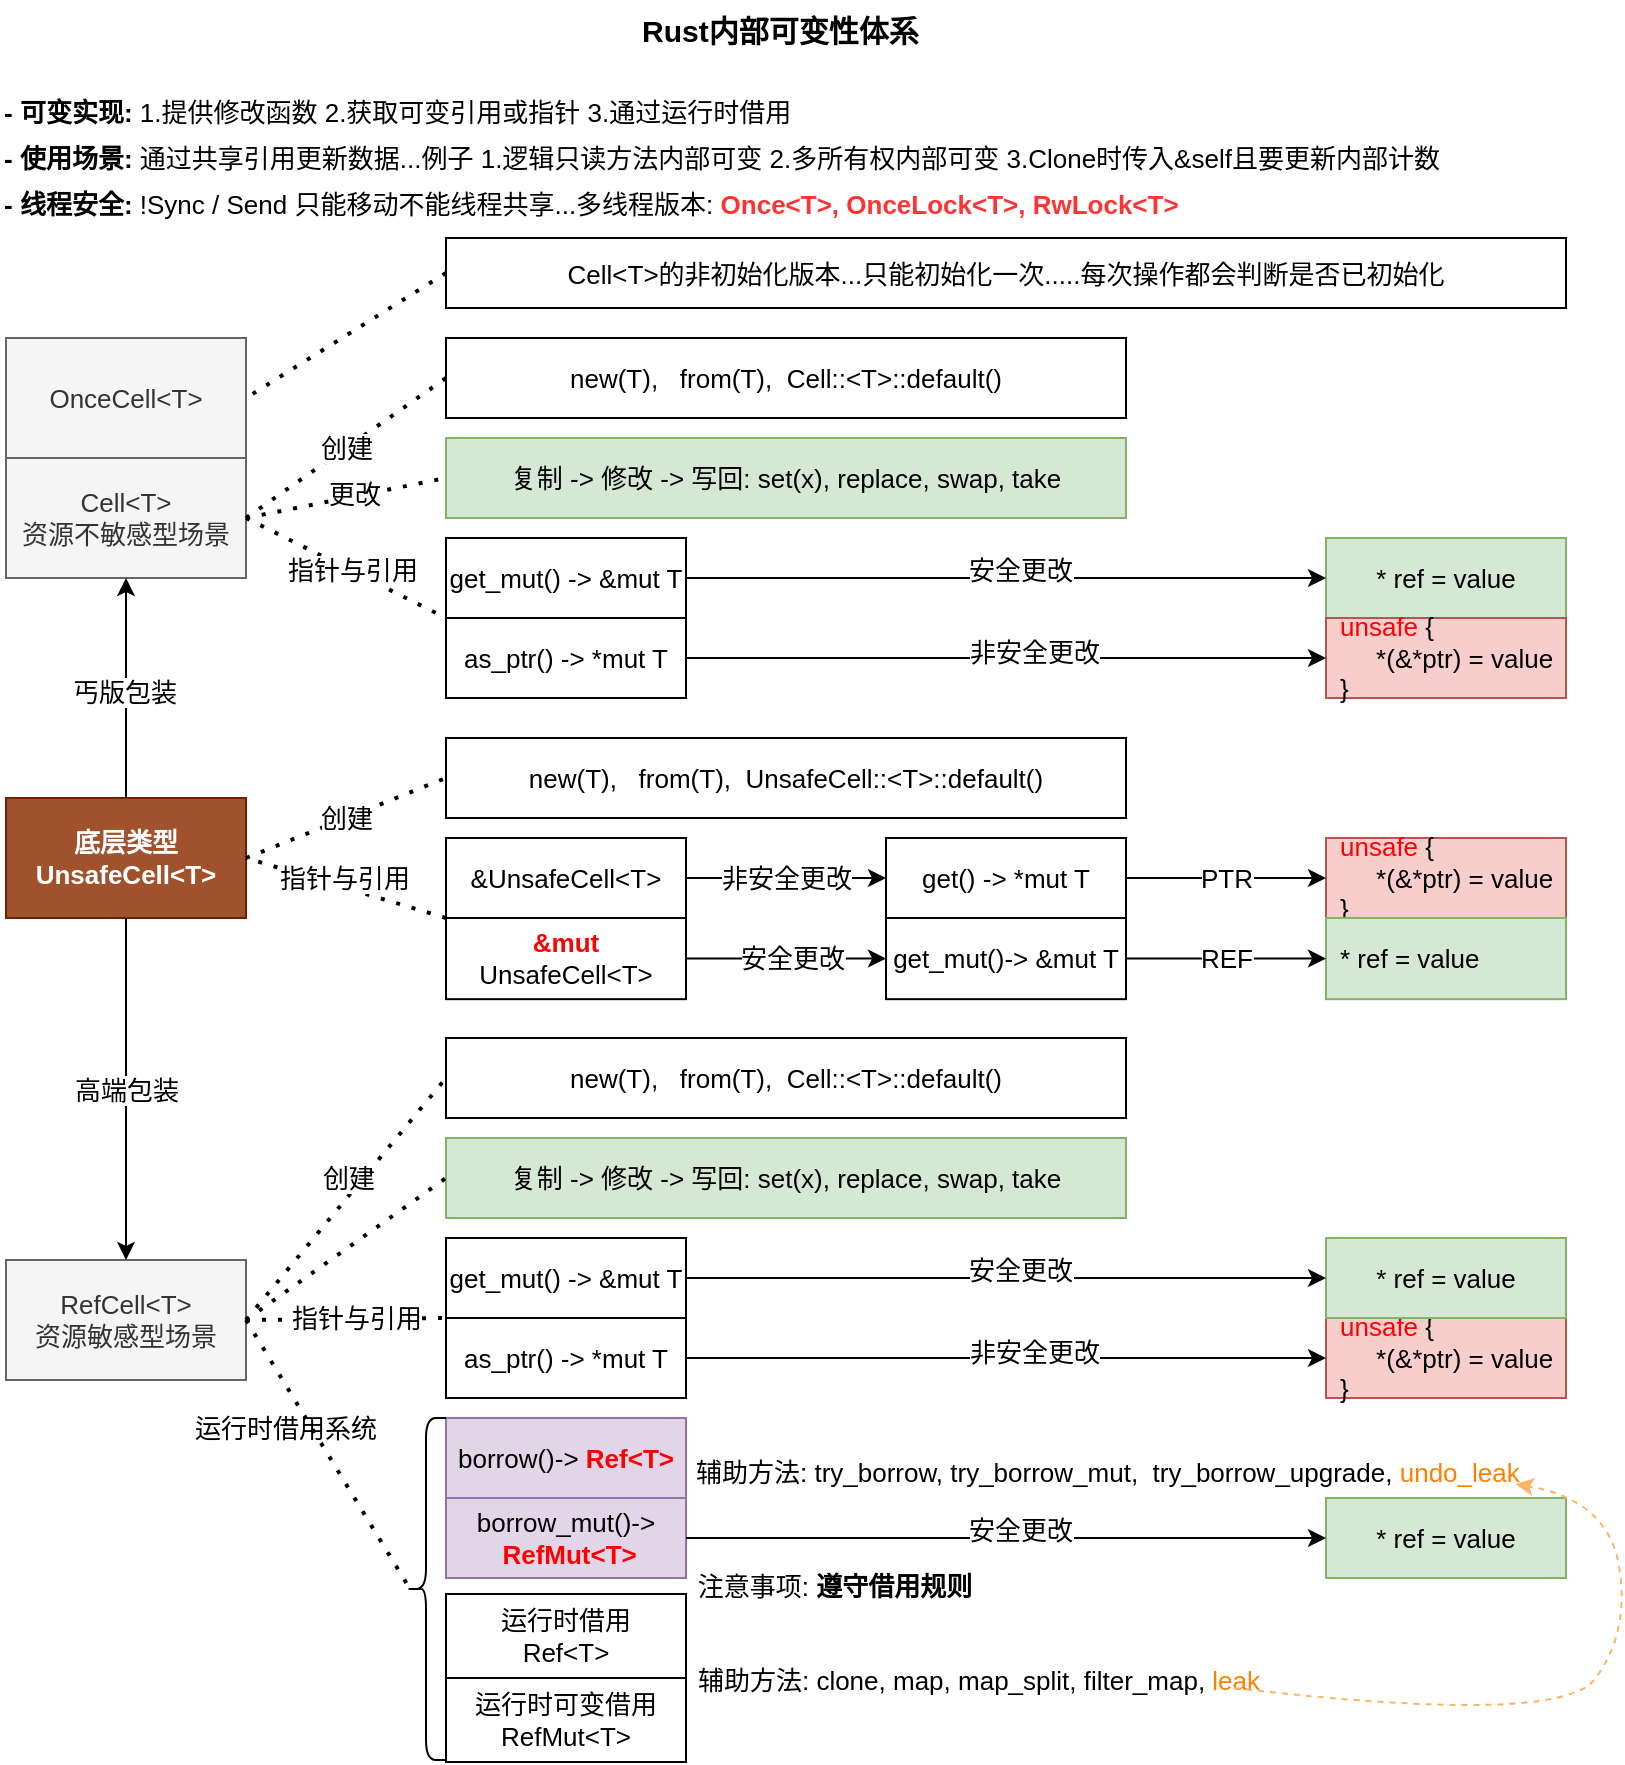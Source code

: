 <mxfile version="21.5.2" type="device">
  <diagram name="第 1 页" id="Wgv6sDrsY91i0UOK3lBt">
    <mxGraphModel dx="2474" dy="1137" grid="0" gridSize="10" guides="1" tooltips="1" connect="1" arrows="1" fold="1" page="0" pageScale="1" pageWidth="827" pageHeight="1169" math="0" shadow="0">
      <root>
        <mxCell id="0" />
        <mxCell id="1" parent="0" />
        <mxCell id="UWleOFiBuXG3q4wPXzOo-1" value="底层类型&lt;br style=&quot;font-size: 13px;&quot;&gt;UnsafeCell&amp;lt;T&amp;gt;" style="rounded=0;whiteSpace=wrap;html=1;fillColor=#a0522d;fontColor=#ffffff;strokeColor=#6D1F00;fontSize=13;fontStyle=1" parent="1" vertex="1">
          <mxGeometry x="-20" y="430" width="120" height="60" as="geometry" />
        </mxCell>
        <mxCell id="UWleOFiBuXG3q4wPXzOo-2" value="new(T),&amp;nbsp; &amp;nbsp;from(T),&amp;nbsp; UnsafeCell::&amp;lt;T&amp;gt;::default()" style="rounded=0;whiteSpace=wrap;html=1;fontSize=13;" parent="1" vertex="1">
          <mxGeometry x="200" y="400" width="340" height="40" as="geometry" />
        </mxCell>
        <mxCell id="UWleOFiBuXG3q4wPXzOo-4" value="get() -&amp;gt; *mut T" style="rounded=0;whiteSpace=wrap;html=1;fontSize=13;" parent="1" vertex="1">
          <mxGeometry x="420" y="450" width="120" height="40" as="geometry" />
        </mxCell>
        <mxCell id="UWleOFiBuXG3q4wPXzOo-5" value="get_mut()-&amp;gt; &amp;amp;mut T" style="rounded=0;whiteSpace=wrap;html=1;fontSize=13;" parent="1" vertex="1">
          <mxGeometry x="420" y="490.0" width="120" height="40.58" as="geometry" />
        </mxCell>
        <mxCell id="UWleOFiBuXG3q4wPXzOo-6" value="&lt;font color=&quot;#ff0000&quot; style=&quot;font-size: 13px;&quot;&gt;unsafe &lt;/font&gt;{&lt;br style=&quot;font-size: 13px;&quot;&gt;&amp;nbsp; &amp;nbsp; &amp;nbsp;*(&amp;amp;*ptr) = value&lt;br style=&quot;font-size: 13px;&quot;&gt;}" style="rounded=0;whiteSpace=wrap;html=1;align=left;spacingLeft=5;fillColor=#f8cecc;strokeColor=#b85450;fontSize=13;" parent="1" vertex="1">
          <mxGeometry x="640" y="450" width="120" height="40" as="geometry" />
        </mxCell>
        <mxCell id="UWleOFiBuXG3q4wPXzOo-7" value="*&amp;nbsp;ref = value" style="rounded=0;whiteSpace=wrap;html=1;align=left;spacingLeft=5;fillColor=#d5e8d4;strokeColor=#82b366;fontSize=13;" parent="1" vertex="1">
          <mxGeometry x="640" y="490.0" width="120" height="40.58" as="geometry" />
        </mxCell>
        <mxCell id="UWleOFiBuXG3q4wPXzOo-8" value="REF" style="endArrow=classic;html=1;rounded=0;entryX=0;entryY=0.5;entryDx=0;entryDy=0;exitX=1;exitY=0.5;exitDx=0;exitDy=0;fontSize=13;" parent="1" source="UWleOFiBuXG3q4wPXzOo-5" target="UWleOFiBuXG3q4wPXzOo-7" edge="1">
          <mxGeometry width="50" height="50" relative="1" as="geometry">
            <mxPoint x="480" y="390" as="sourcePoint" />
            <mxPoint x="530" y="340" as="targetPoint" />
          </mxGeometry>
        </mxCell>
        <mxCell id="UWleOFiBuXG3q4wPXzOo-9" value="PTR" style="endArrow=classic;html=1;rounded=0;entryX=0;entryY=0.5;entryDx=0;entryDy=0;fontSize=13;" parent="1" source="UWleOFiBuXG3q4wPXzOo-4" target="UWleOFiBuXG3q4wPXzOo-6" edge="1">
          <mxGeometry width="50" height="50" relative="1" as="geometry">
            <mxPoint x="550" y="575" as="sourcePoint" />
            <mxPoint x="650" y="575" as="targetPoint" />
          </mxGeometry>
        </mxCell>
        <mxCell id="UWleOFiBuXG3q4wPXzOo-10" value="&amp;amp;UnsafeCell&amp;lt;T&amp;gt;" style="rounded=0;whiteSpace=wrap;html=1;fontSize=13;" parent="1" vertex="1">
          <mxGeometry x="200" y="450" width="120" height="40" as="geometry" />
        </mxCell>
        <mxCell id="UWleOFiBuXG3q4wPXzOo-11" value="&lt;b style=&quot;font-size: 13px;&quot;&gt;&lt;font color=&quot;#ff0000&quot; style=&quot;font-size: 13px;&quot;&gt;&amp;amp;mut&lt;/font&gt;&lt;font color=&quot;#009900&quot; style=&quot;font-size: 13px;&quot;&gt; &lt;/font&gt;&lt;/b&gt;UnsafeCell&amp;lt;T&amp;gt;" style="rounded=0;whiteSpace=wrap;html=1;fontSize=13;" parent="1" vertex="1">
          <mxGeometry x="200" y="490.0" width="120" height="40.58" as="geometry" />
        </mxCell>
        <mxCell id="UWleOFiBuXG3q4wPXzOo-12" value="非安全更改" style="endArrow=classic;html=1;rounded=0;exitX=1;exitY=0.5;exitDx=0;exitDy=0;fontSize=13;" parent="1" source="UWleOFiBuXG3q4wPXzOo-10" target="UWleOFiBuXG3q4wPXzOo-4" edge="1">
          <mxGeometry width="50" height="50" relative="1" as="geometry">
            <mxPoint x="420" y="435" as="sourcePoint" />
            <mxPoint x="470" y="385" as="targetPoint" />
          </mxGeometry>
        </mxCell>
        <mxCell id="UWleOFiBuXG3q4wPXzOo-14" value="" style="endArrow=classic;html=1;rounded=0;exitX=1;exitY=0.5;exitDx=0;exitDy=0;fontSize=13;" parent="1" source="UWleOFiBuXG3q4wPXzOo-11" target="UWleOFiBuXG3q4wPXzOo-5" edge="1">
          <mxGeometry width="50" height="50" relative="1" as="geometry">
            <mxPoint x="420" y="390" as="sourcePoint" />
            <mxPoint x="470" y="340" as="targetPoint" />
          </mxGeometry>
        </mxCell>
        <mxCell id="UWleOFiBuXG3q4wPXzOo-17" value="安全更改" style="edgeLabel;html=1;align=center;verticalAlign=middle;resizable=0;points=[];fontSize=13;" parent="UWleOFiBuXG3q4wPXzOo-14" vertex="1" connectable="0">
          <mxGeometry x="0.06" y="1" relative="1" as="geometry">
            <mxPoint as="offset" />
          </mxGeometry>
        </mxCell>
        <mxCell id="UWleOFiBuXG3q4wPXzOo-15" value="" style="endArrow=none;dashed=1;html=1;dashPattern=1 3;strokeWidth=2;rounded=0;entryX=1;entryY=0.5;entryDx=0;entryDy=0;exitX=0;exitY=0;exitDx=0;exitDy=0;fontSize=13;" parent="1" source="UWleOFiBuXG3q4wPXzOo-11" target="UWleOFiBuXG3q4wPXzOo-1" edge="1">
          <mxGeometry width="50" height="50" relative="1" as="geometry">
            <mxPoint x="380" y="490" as="sourcePoint" />
            <mxPoint x="430" y="440" as="targetPoint" />
          </mxGeometry>
        </mxCell>
        <mxCell id="UWleOFiBuXG3q4wPXzOo-41" value="指针与引用" style="edgeLabel;html=1;align=center;verticalAlign=middle;resizable=0;points=[];fontSize=13;" parent="UWleOFiBuXG3q4wPXzOo-15" vertex="1" connectable="0">
          <mxGeometry x="0.046" y="-5" relative="1" as="geometry">
            <mxPoint as="offset" />
          </mxGeometry>
        </mxCell>
        <mxCell id="UWleOFiBuXG3q4wPXzOo-22" value="创建" style="endArrow=none;dashed=1;html=1;dashPattern=1 3;strokeWidth=2;rounded=0;exitX=1;exitY=0.5;exitDx=0;exitDy=0;entryX=0;entryY=0.5;entryDx=0;entryDy=0;fontSize=13;" parent="1" source="UWleOFiBuXG3q4wPXzOo-1" target="UWleOFiBuXG3q4wPXzOo-2" edge="1">
          <mxGeometry width="50" height="50" relative="1" as="geometry">
            <mxPoint x="380" y="590" as="sourcePoint" />
            <mxPoint x="430" y="540" as="targetPoint" />
          </mxGeometry>
        </mxCell>
        <mxCell id="UWleOFiBuXG3q4wPXzOo-24" value="Cell&amp;lt;T&amp;gt;&lt;br style=&quot;font-size: 13px;&quot;&gt;资源不敏感型场景" style="rounded=0;whiteSpace=wrap;html=1;fillColor=#f5f5f5;fontColor=#333333;strokeColor=#666666;fontSize=13;" parent="1" vertex="1">
          <mxGeometry x="-20" y="260" width="120" height="60" as="geometry" />
        </mxCell>
        <mxCell id="UWleOFiBuXG3q4wPXzOo-28" value="RefCell&amp;lt;T&amp;gt;&lt;br style=&quot;font-size: 13px;&quot;&gt;资源敏感型场景" style="rounded=0;whiteSpace=wrap;html=1;fillColor=#f5f5f5;fontColor=#333333;strokeColor=#666666;fontSize=13;" parent="1" vertex="1">
          <mxGeometry x="-20" y="661" width="120" height="60" as="geometry" />
        </mxCell>
        <mxCell id="UWleOFiBuXG3q4wPXzOo-31" value="new(T),&amp;nbsp; &amp;nbsp;from(T),&amp;nbsp; Cell::&amp;lt;T&amp;gt;::default()" style="rounded=0;whiteSpace=wrap;html=1;fontSize=13;" parent="1" vertex="1">
          <mxGeometry x="200" y="200" width="340" height="40" as="geometry" />
        </mxCell>
        <mxCell id="UWleOFiBuXG3q4wPXzOo-33" value="复制 -&amp;gt; 修改 -&amp;gt; 写回: set(x), replace, swap, take" style="rounded=0;whiteSpace=wrap;html=1;fillColor=#d5e8d4;strokeColor=#82b366;fontSize=13;" parent="1" vertex="1">
          <mxGeometry x="200" y="250" width="340" height="40" as="geometry" />
        </mxCell>
        <mxCell id="UWleOFiBuXG3q4wPXzOo-34" value="get_mut() -&amp;gt; &amp;amp;mut T" style="rounded=0;whiteSpace=wrap;html=1;fontSize=13;" parent="1" vertex="1">
          <mxGeometry x="200" y="300" width="120" height="40" as="geometry" />
        </mxCell>
        <mxCell id="UWleOFiBuXG3q4wPXzOo-35" value="* ref = value" style="rounded=0;whiteSpace=wrap;html=1;fillColor=#d5e8d4;strokeColor=#82b366;fontSize=13;" parent="1" vertex="1">
          <mxGeometry x="640" y="300" width="120" height="40" as="geometry" />
        </mxCell>
        <mxCell id="UWleOFiBuXG3q4wPXzOo-38" value="" style="endArrow=classic;html=1;rounded=0;exitX=1;exitY=0.5;exitDx=0;exitDy=0;entryX=0;entryY=0.5;entryDx=0;entryDy=0;fontSize=13;" parent="1" source="UWleOFiBuXG3q4wPXzOo-34" target="UWleOFiBuXG3q4wPXzOo-35" edge="1">
          <mxGeometry width="50" height="50" relative="1" as="geometry">
            <mxPoint x="410" y="540" as="sourcePoint" />
            <mxPoint x="460" y="490" as="targetPoint" />
          </mxGeometry>
        </mxCell>
        <mxCell id="UWleOFiBuXG3q4wPXzOo-50" value="安全更改" style="edgeLabel;html=1;align=center;verticalAlign=middle;resizable=0;points=[];fontSize=13;" parent="UWleOFiBuXG3q4wPXzOo-38" vertex="1" connectable="0">
          <mxGeometry x="0.044" y="4" relative="1" as="geometry">
            <mxPoint as="offset" />
          </mxGeometry>
        </mxCell>
        <mxCell id="UWleOFiBuXG3q4wPXzOo-39" value="创建" style="endArrow=none;dashed=1;html=1;dashPattern=1 3;strokeWidth=2;rounded=0;exitX=1;exitY=0.5;exitDx=0;exitDy=0;entryX=0;entryY=0.5;entryDx=0;entryDy=0;fontSize=13;" parent="1" source="UWleOFiBuXG3q4wPXzOo-24" target="UWleOFiBuXG3q4wPXzOo-31" edge="1">
          <mxGeometry width="50" height="50" relative="1" as="geometry">
            <mxPoint x="120" y="515" as="sourcePoint" />
            <mxPoint x="170" y="440" as="targetPoint" />
          </mxGeometry>
        </mxCell>
        <mxCell id="UWleOFiBuXG3q4wPXzOo-43" value="" style="endArrow=none;dashed=1;html=1;dashPattern=1 3;strokeWidth=2;rounded=0;exitX=1;exitY=0.5;exitDx=0;exitDy=0;entryX=0;entryY=0.5;entryDx=0;entryDy=0;fontSize=13;" parent="1" source="UWleOFiBuXG3q4wPXzOo-24" target="UWleOFiBuXG3q4wPXzOo-33" edge="1">
          <mxGeometry width="50" height="50" relative="1" as="geometry">
            <mxPoint x="370" y="490" as="sourcePoint" />
            <mxPoint x="420" y="440" as="targetPoint" />
          </mxGeometry>
        </mxCell>
        <mxCell id="UWleOFiBuXG3q4wPXzOo-45" value="更改" style="edgeLabel;html=1;align=center;verticalAlign=middle;resizable=0;points=[];fontSize=13;" parent="UWleOFiBuXG3q4wPXzOo-43" vertex="1" connectable="0">
          <mxGeometry x="0.08" y="1" relative="1" as="geometry">
            <mxPoint as="offset" />
          </mxGeometry>
        </mxCell>
        <mxCell id="UWleOFiBuXG3q4wPXzOo-47" value="as_ptr() -&amp;gt; *mut T" style="rounded=0;whiteSpace=wrap;html=1;fontSize=13;" parent="1" vertex="1">
          <mxGeometry x="200" y="340" width="120" height="40" as="geometry" />
        </mxCell>
        <mxCell id="UWleOFiBuXG3q4wPXzOo-48" value="&lt;font color=&quot;#ff0000&quot; style=&quot;font-size: 13px;&quot;&gt;unsafe &lt;/font&gt;{&lt;br style=&quot;font-size: 13px;&quot;&gt;&amp;nbsp; &amp;nbsp; &amp;nbsp;*(&amp;amp;*ptr) = value&lt;br style=&quot;font-size: 13px;&quot;&gt;}" style="rounded=0;whiteSpace=wrap;html=1;align=left;spacingLeft=5;fillColor=#f8cecc;strokeColor=#b85450;fontSize=13;" parent="1" vertex="1">
          <mxGeometry x="640" y="340" width="120" height="40" as="geometry" />
        </mxCell>
        <mxCell id="UWleOFiBuXG3q4wPXzOo-49" value="" style="endArrow=classic;html=1;rounded=0;exitX=1;exitY=0.5;exitDx=0;exitDy=0;fontSize=13;" parent="1" source="UWleOFiBuXG3q4wPXzOo-47" target="UWleOFiBuXG3q4wPXzOo-48" edge="1">
          <mxGeometry width="50" height="50" relative="1" as="geometry">
            <mxPoint x="330" y="320" as="sourcePoint" />
            <mxPoint x="650" y="320" as="targetPoint" />
          </mxGeometry>
        </mxCell>
        <mxCell id="UWleOFiBuXG3q4wPXzOo-51" value="非安全更改" style="edgeLabel;html=1;align=center;verticalAlign=middle;resizable=0;points=[];fontSize=13;" parent="UWleOFiBuXG3q4wPXzOo-49" vertex="1" connectable="0">
          <mxGeometry x="0.087" y="3" relative="1" as="geometry">
            <mxPoint as="offset" />
          </mxGeometry>
        </mxCell>
        <mxCell id="UWleOFiBuXG3q4wPXzOo-52" value="" style="endArrow=none;dashed=1;html=1;dashPattern=1 3;strokeWidth=2;rounded=0;exitX=1;exitY=0.5;exitDx=0;exitDy=0;entryX=0;entryY=0;entryDx=0;entryDy=0;fontSize=13;" parent="1" source="UWleOFiBuXG3q4wPXzOo-24" target="UWleOFiBuXG3q4wPXzOo-47" edge="1">
          <mxGeometry width="50" height="50" relative="1" as="geometry">
            <mxPoint x="120" y="310" as="sourcePoint" />
            <mxPoint x="170" y="350" as="targetPoint" />
          </mxGeometry>
        </mxCell>
        <mxCell id="UWleOFiBuXG3q4wPXzOo-53" value="指针与引用" style="edgeLabel;html=1;align=center;verticalAlign=middle;resizable=0;points=[];fontSize=13;" parent="UWleOFiBuXG3q4wPXzOo-52" vertex="1" connectable="0">
          <mxGeometry x="0.049" y="1" relative="1" as="geometry">
            <mxPoint as="offset" />
          </mxGeometry>
        </mxCell>
        <mxCell id="UWleOFiBuXG3q4wPXzOo-54" value="as_ptr() -&amp;gt; *mut T" style="rounded=0;whiteSpace=wrap;html=1;fontSize=13;" parent="1" vertex="1">
          <mxGeometry x="200" y="690" width="120" height="40" as="geometry" />
        </mxCell>
        <mxCell id="UWleOFiBuXG3q4wPXzOo-55" value="&lt;font color=&quot;#ff0000&quot; style=&quot;font-size: 13px;&quot;&gt;unsafe &lt;/font&gt;{&lt;br style=&quot;font-size: 13px;&quot;&gt;&amp;nbsp; &amp;nbsp; &amp;nbsp;*(&amp;amp;*ptr) = value&lt;br style=&quot;font-size: 13px;&quot;&gt;}" style="rounded=0;whiteSpace=wrap;html=1;align=left;spacingLeft=5;fillColor=#f8cecc;strokeColor=#b85450;fontSize=13;" parent="1" vertex="1">
          <mxGeometry x="640" y="690" width="120" height="40" as="geometry" />
        </mxCell>
        <mxCell id="UWleOFiBuXG3q4wPXzOo-56" value="" style="endArrow=classic;html=1;rounded=0;exitX=1;exitY=0.5;exitDx=0;exitDy=0;fontSize=13;" parent="1" source="UWleOFiBuXG3q4wPXzOo-54" target="UWleOFiBuXG3q4wPXzOo-55" edge="1">
          <mxGeometry width="50" height="50" relative="1" as="geometry">
            <mxPoint x="330" y="230" as="sourcePoint" />
            <mxPoint x="650" y="230" as="targetPoint" />
          </mxGeometry>
        </mxCell>
        <mxCell id="UWleOFiBuXG3q4wPXzOo-57" value="非安全更改" style="edgeLabel;html=1;align=center;verticalAlign=middle;resizable=0;points=[];fontSize=13;" parent="UWleOFiBuXG3q4wPXzOo-56" vertex="1" connectable="0">
          <mxGeometry x="0.087" y="3" relative="1" as="geometry">
            <mxPoint as="offset" />
          </mxGeometry>
        </mxCell>
        <mxCell id="UWleOFiBuXG3q4wPXzOo-58" value="get_mut() -&amp;gt; &amp;amp;mut T" style="rounded=0;whiteSpace=wrap;html=1;fontSize=13;" parent="1" vertex="1">
          <mxGeometry x="200" y="650" width="120" height="40" as="geometry" />
        </mxCell>
        <mxCell id="UWleOFiBuXG3q4wPXzOo-59" value="* ref = value" style="rounded=0;whiteSpace=wrap;html=1;fillColor=#d5e8d4;strokeColor=#82b366;fontSize=13;" parent="1" vertex="1">
          <mxGeometry x="640" y="650" width="120" height="40" as="geometry" />
        </mxCell>
        <mxCell id="UWleOFiBuXG3q4wPXzOo-60" value="" style="endArrow=classic;html=1;rounded=0;exitX=1;exitY=0.5;exitDx=0;exitDy=0;entryX=0;entryY=0.5;entryDx=0;entryDy=0;fontSize=13;" parent="1" source="UWleOFiBuXG3q4wPXzOo-58" target="UWleOFiBuXG3q4wPXzOo-59" edge="1">
          <mxGeometry width="50" height="50" relative="1" as="geometry">
            <mxPoint x="410" y="890" as="sourcePoint" />
            <mxPoint x="460" y="840" as="targetPoint" />
          </mxGeometry>
        </mxCell>
        <mxCell id="UWleOFiBuXG3q4wPXzOo-61" value="安全更改" style="edgeLabel;html=1;align=center;verticalAlign=middle;resizable=0;points=[];fontSize=13;" parent="UWleOFiBuXG3q4wPXzOo-60" vertex="1" connectable="0">
          <mxGeometry x="0.044" y="4" relative="1" as="geometry">
            <mxPoint as="offset" />
          </mxGeometry>
        </mxCell>
        <mxCell id="UWleOFiBuXG3q4wPXzOo-62" value="new(T),&amp;nbsp; &amp;nbsp;from(T),&amp;nbsp; Cell::&amp;lt;T&amp;gt;::default()" style="rounded=0;whiteSpace=wrap;html=1;fontSize=13;" parent="1" vertex="1">
          <mxGeometry x="200" y="550" width="340" height="40" as="geometry" />
        </mxCell>
        <mxCell id="UWleOFiBuXG3q4wPXzOo-63" value="复制 -&amp;gt; 修改 -&amp;gt; 写回:&amp;nbsp;set(x), replace, swap, take" style="rounded=0;whiteSpace=wrap;html=1;fillColor=#d5e8d4;strokeColor=#82b366;fontSize=13;" parent="1" vertex="1">
          <mxGeometry x="200" y="600" width="340" height="40" as="geometry" />
        </mxCell>
        <mxCell id="UWleOFiBuXG3q4wPXzOo-64" value="borrow()-&amp;gt; &lt;b style=&quot;font-size: 13px;&quot;&gt;&lt;font color=&quot;#ff0000&quot; style=&quot;font-size: 13px;&quot;&gt;Ref&amp;lt;T&amp;gt;&lt;/font&gt;&lt;/b&gt;" style="rounded=0;whiteSpace=wrap;html=1;fillColor=#e1d5e7;strokeColor=#9673a6;fontSize=13;" parent="1" vertex="1">
          <mxGeometry x="200" y="740" width="120" height="40" as="geometry" />
        </mxCell>
        <mxCell id="UWleOFiBuXG3q4wPXzOo-65" value="borrow_mut()-&amp;gt;&lt;br style=&quot;font-size: 13px;&quot;&gt;&amp;nbsp;&lt;b style=&quot;font-size: 13px;&quot;&gt;&lt;font color=&quot;#ff0000&quot; style=&quot;font-size: 13px;&quot;&gt;RefMut&amp;lt;T&amp;gt;&lt;/font&gt;&lt;/b&gt;" style="rounded=0;whiteSpace=wrap;html=1;fillColor=#e1d5e7;strokeColor=#9673a6;fontSize=13;" parent="1" vertex="1">
          <mxGeometry x="200" y="780" width="120" height="40" as="geometry" />
        </mxCell>
        <mxCell id="UWleOFiBuXG3q4wPXzOo-66" value="* ref = value" style="rounded=0;whiteSpace=wrap;html=1;fillColor=#d5e8d4;strokeColor=#82b366;fontSize=13;" parent="1" vertex="1">
          <mxGeometry x="640" y="780" width="120" height="40" as="geometry" />
        </mxCell>
        <mxCell id="UWleOFiBuXG3q4wPXzOo-67" value="" style="endArrow=classic;html=1;rounded=0;exitX=1;exitY=0.5;exitDx=0;exitDy=0;entryX=0;entryY=0.5;entryDx=0;entryDy=0;fontSize=13;" parent="1" source="UWleOFiBuXG3q4wPXzOo-65" target="UWleOFiBuXG3q4wPXzOo-66" edge="1">
          <mxGeometry width="50" height="50" relative="1" as="geometry">
            <mxPoint x="330" y="630" as="sourcePoint" />
            <mxPoint x="650" y="630" as="targetPoint" />
          </mxGeometry>
        </mxCell>
        <mxCell id="UWleOFiBuXG3q4wPXzOo-68" value="安全更改" style="edgeLabel;html=1;align=center;verticalAlign=middle;resizable=0;points=[];fontSize=13;" parent="UWleOFiBuXG3q4wPXzOo-67" vertex="1" connectable="0">
          <mxGeometry x="0.044" y="4" relative="1" as="geometry">
            <mxPoint as="offset" />
          </mxGeometry>
        </mxCell>
        <mxCell id="UWleOFiBuXG3q4wPXzOo-69" value="运行时借用系统" style="text;html=1;strokeColor=none;fillColor=none;align=center;verticalAlign=middle;whiteSpace=wrap;rounded=0;fontSize=13;" parent="1" vertex="1">
          <mxGeometry x="50" y="730" width="140" height="30" as="geometry" />
        </mxCell>
        <mxCell id="UWleOFiBuXG3q4wPXzOo-70" value="" style="shape=curlyBracket;whiteSpace=wrap;html=1;rounded=1;labelPosition=left;verticalLabelPosition=middle;align=right;verticalAlign=middle;fontSize=13;" parent="1" vertex="1">
          <mxGeometry x="180" y="740" width="20" height="171" as="geometry" />
        </mxCell>
        <mxCell id="UWleOFiBuXG3q4wPXzOo-71" value="" style="endArrow=none;dashed=1;html=1;dashPattern=1 3;strokeWidth=2;rounded=0;exitX=1;exitY=0.5;exitDx=0;exitDy=0;entryX=0;entryY=0.5;entryDx=0;entryDy=0;fontSize=13;" parent="1" source="UWleOFiBuXG3q4wPXzOo-28" target="UWleOFiBuXG3q4wPXzOo-62" edge="1">
          <mxGeometry width="50" height="50" relative="1" as="geometry">
            <mxPoint x="370" y="610" as="sourcePoint" />
            <mxPoint x="420" y="560" as="targetPoint" />
          </mxGeometry>
        </mxCell>
        <mxCell id="8iu2tDSOwF6XlfRmBYGX-12" value="创建" style="edgeLabel;html=1;align=center;verticalAlign=middle;resizable=0;points=[];fontSize=13;" vertex="1" connectable="0" parent="UWleOFiBuXG3q4wPXzOo-71">
          <mxGeometry x="0.578" y="2" relative="1" as="geometry">
            <mxPoint x="-27" y="26" as="offset" />
          </mxGeometry>
        </mxCell>
        <mxCell id="UWleOFiBuXG3q4wPXzOo-72" value="" style="endArrow=none;dashed=1;html=1;dashPattern=1 3;strokeWidth=2;rounded=0;exitX=1;exitY=0.5;exitDx=0;exitDy=0;entryX=0;entryY=0.5;entryDx=0;entryDy=0;fontSize=13;" parent="1" source="UWleOFiBuXG3q4wPXzOo-28" target="UWleOFiBuXG3q4wPXzOo-63" edge="1">
          <mxGeometry width="50" height="50" relative="1" as="geometry">
            <mxPoint x="370" y="610" as="sourcePoint" />
            <mxPoint x="420" y="560" as="targetPoint" />
          </mxGeometry>
        </mxCell>
        <mxCell id="UWleOFiBuXG3q4wPXzOo-73" value="" style="endArrow=none;dashed=1;html=1;dashPattern=1 3;strokeWidth=2;rounded=0;exitX=1;exitY=0.5;exitDx=0;exitDy=0;entryX=0;entryY=0;entryDx=0;entryDy=0;fontSize=13;" parent="1" source="UWleOFiBuXG3q4wPXzOo-28" target="UWleOFiBuXG3q4wPXzOo-54" edge="1">
          <mxGeometry width="50" height="50" relative="1" as="geometry">
            <mxPoint x="370" y="610" as="sourcePoint" />
            <mxPoint x="420" y="560" as="targetPoint" />
          </mxGeometry>
        </mxCell>
        <mxCell id="UWleOFiBuXG3q4wPXzOo-76" value="指针与引用" style="edgeLabel;html=1;align=center;verticalAlign=middle;resizable=0;points=[];fontSize=13;" parent="UWleOFiBuXG3q4wPXzOo-73" vertex="1" connectable="0">
          <mxGeometry x="0.09" y="1" relative="1" as="geometry">
            <mxPoint as="offset" />
          </mxGeometry>
        </mxCell>
        <mxCell id="UWleOFiBuXG3q4wPXzOo-74" value="" style="endArrow=none;dashed=1;html=1;dashPattern=1 3;strokeWidth=2;rounded=0;exitX=1;exitY=0.5;exitDx=0;exitDy=0;entryX=0.1;entryY=0.5;entryDx=0;entryDy=0;entryPerimeter=0;fontSize=13;" parent="1" source="UWleOFiBuXG3q4wPXzOo-28" target="UWleOFiBuXG3q4wPXzOo-70" edge="1">
          <mxGeometry width="50" height="50" relative="1" as="geometry">
            <mxPoint x="370" y="610" as="sourcePoint" />
            <mxPoint x="420" y="560" as="targetPoint" />
          </mxGeometry>
        </mxCell>
        <mxCell id="UWleOFiBuXG3q4wPXzOo-84" value="OnceCell&amp;lt;T&amp;gt;" style="rounded=0;whiteSpace=wrap;html=1;fillColor=#f5f5f5;fontColor=#333333;strokeColor=#666666;fontSize=13;" parent="1" vertex="1">
          <mxGeometry x="-20" y="200" width="120" height="60" as="geometry" />
        </mxCell>
        <mxCell id="UWleOFiBuXG3q4wPXzOo-86" value="Rust内部可变性体系&lt;span style=&quot;font-weight: normal; font-size: 15px;&quot;&gt;&lt;br style=&quot;font-size: 15px;&quot;&gt;&lt;/span&gt;" style="text;html=1;align=left;verticalAlign=middle;resizable=0;points=[];autosize=1;strokeColor=none;fillColor=none;fontSize=15;fontStyle=1" parent="1" vertex="1">
          <mxGeometry x="296" y="31" width="156" height="30" as="geometry" />
        </mxCell>
        <mxCell id="UWleOFiBuXG3q4wPXzOo-89" value="" style="endArrow=classic;html=1;rounded=0;exitX=0.5;exitY=0;exitDx=0;exitDy=0;entryX=0.5;entryY=1;entryDx=0;entryDy=0;fontSize=13;" parent="1" source="UWleOFiBuXG3q4wPXzOo-1" target="UWleOFiBuXG3q4wPXzOo-24" edge="1">
          <mxGeometry width="50" height="50" relative="1" as="geometry">
            <mxPoint x="350" y="680" as="sourcePoint" />
            <mxPoint x="400" y="630" as="targetPoint" />
          </mxGeometry>
        </mxCell>
        <mxCell id="UWleOFiBuXG3q4wPXzOo-91" value="丐版包装" style="edgeLabel;html=1;align=center;verticalAlign=middle;resizable=0;points=[];fontSize=13;" parent="UWleOFiBuXG3q4wPXzOo-89" vertex="1" connectable="0">
          <mxGeometry x="-0.033" y="1" relative="1" as="geometry">
            <mxPoint as="offset" />
          </mxGeometry>
        </mxCell>
        <mxCell id="UWleOFiBuXG3q4wPXzOo-90" value="高端包装" style="endArrow=classic;html=1;rounded=0;exitX=0.5;exitY=1;exitDx=0;exitDy=0;fontSize=13;" parent="1" source="UWleOFiBuXG3q4wPXzOo-1" target="UWleOFiBuXG3q4wPXzOo-28" edge="1">
          <mxGeometry x="0.006" width="50" height="50" relative="1" as="geometry">
            <mxPoint x="350" y="680" as="sourcePoint" />
            <mxPoint x="400" y="630" as="targetPoint" />
            <mxPoint as="offset" />
          </mxGeometry>
        </mxCell>
        <mxCell id="UWleOFiBuXG3q4wPXzOo-106" value="Cell&amp;lt;T&amp;gt;的非初始化版本...只能初始化一次.....每次操作都会判断是否已初始化" style="rounded=0;whiteSpace=wrap;html=1;fontSize=13;" parent="1" vertex="1">
          <mxGeometry x="200" y="150" width="560" height="35" as="geometry" />
        </mxCell>
        <mxCell id="UWleOFiBuXG3q4wPXzOo-107" value="" style="endArrow=none;dashed=1;html=1;dashPattern=1 3;strokeWidth=2;rounded=0;entryX=1;entryY=0.5;entryDx=0;entryDy=0;exitX=0;exitY=0.5;exitDx=0;exitDy=0;fontSize=13;" parent="1" source="UWleOFiBuXG3q4wPXzOo-106" target="UWleOFiBuXG3q4wPXzOo-84" edge="1">
          <mxGeometry width="50" height="50" relative="1" as="geometry">
            <mxPoint x="350" y="580" as="sourcePoint" />
            <mxPoint x="400" y="530" as="targetPoint" />
          </mxGeometry>
        </mxCell>
        <mxCell id="8iu2tDSOwF6XlfRmBYGX-3" value="&lt;b style=&quot;font-size: 13px;&quot;&gt;-&amp;nbsp;使用场景:&lt;/b&gt;&amp;nbsp;通过共享引用更新数据...例子 1.逻辑只读方法内部可变 2.多所有权内部可变 3.Clone时传入&amp;amp;self且要更新内部计数" style="text;html=1;strokeColor=none;fillColor=none;align=left;verticalAlign=middle;whiteSpace=wrap;rounded=0;fontSize=13;" vertex="1" parent="1">
          <mxGeometry x="-23" y="95" width="777" height="30" as="geometry" />
        </mxCell>
        <mxCell id="8iu2tDSOwF6XlfRmBYGX-4" value="&lt;b style=&quot;font-size: 13px;&quot;&gt;- 线程安全:&lt;/b&gt;&amp;nbsp;!Sync / Send 只能移动不能线程共享...多线程版本:&amp;nbsp;&lt;font style=&quot;border-color: var(--border-color); font-size: 13px; font-weight: 700;&quot; color=&quot;#ff3333&quot;&gt;Once&amp;lt;T&amp;gt;, OnceLock&amp;lt;T&amp;gt;, RwLock&amp;lt;T&amp;gt;&lt;/font&gt;" style="text;html=1;strokeColor=none;fillColor=none;align=left;verticalAlign=middle;whiteSpace=wrap;rounded=0;fontSize=13;" vertex="1" parent="1">
          <mxGeometry x="-23" y="118" width="777" height="30" as="geometry" />
        </mxCell>
        <mxCell id="8iu2tDSOwF6XlfRmBYGX-5" value="&lt;b style=&quot;font-size: 13px;&quot;&gt;-&amp;nbsp;可变实现: &lt;/b&gt;1.提供修改函数 2.获取可变引用或指针 3.通过运行时借用" style="text;html=1;strokeColor=none;fillColor=none;align=left;verticalAlign=middle;whiteSpace=wrap;rounded=0;fontSize=13;" vertex="1" parent="1">
          <mxGeometry x="-23" y="72" width="777" height="30" as="geometry" />
        </mxCell>
        <mxCell id="8iu2tDSOwF6XlfRmBYGX-6" value="运行时借用 &lt;br style=&quot;font-size: 13px;&quot;&gt;Ref&amp;lt;T&amp;gt;" style="rounded=0;whiteSpace=wrap;html=1;fontSize=13;" vertex="1" parent="1">
          <mxGeometry x="200" y="828" width="120" height="42" as="geometry" />
        </mxCell>
        <mxCell id="8iu2tDSOwF6XlfRmBYGX-7" value="运行时可变借用RefMut&amp;lt;T&amp;gt;" style="rounded=0;whiteSpace=wrap;html=1;fontSize=13;" vertex="1" parent="1">
          <mxGeometry x="200" y="870" width="120" height="42" as="geometry" />
        </mxCell>
        <mxCell id="8iu2tDSOwF6XlfRmBYGX-9" value="辅助方法: clone, map, map_split, filter_map, &lt;font color=&quot;#ff8000&quot; style=&quot;font-size: 13px;&quot;&gt;leak&lt;/font&gt;" style="text;html=1;align=center;verticalAlign=middle;resizable=0;points=[];autosize=1;strokeColor=none;fillColor=none;fontSize=13;" vertex="1" parent="1">
          <mxGeometry x="316" y="857" width="299" height="27" as="geometry" />
        </mxCell>
        <mxCell id="8iu2tDSOwF6XlfRmBYGX-10" value="&lt;span style=&quot;color: rgb(0, 0, 0); font-family: Helvetica; font-size: 13px; font-style: normal; font-variant-ligatures: normal; font-variant-caps: normal; font-weight: 400; letter-spacing: normal; orphans: 2; text-align: center; text-indent: 0px; text-transform: none; widows: 2; word-spacing: 0px; -webkit-text-stroke-width: 0px; background-color: rgb(255, 255, 255); text-decoration-thickness: initial; text-decoration-style: initial; text-decoration-color: initial; float: none; display: inline !important;&quot;&gt;辅助方法: try_borrow, try_borrow_mut,&amp;nbsp; try_borrow_upgrade, &lt;/span&gt;&lt;span style=&quot;font-family: Helvetica; font-size: 13px; font-style: normal; font-variant-ligatures: normal; font-variant-caps: normal; font-weight: 400; letter-spacing: normal; orphans: 2; text-align: center; text-indent: 0px; text-transform: none; widows: 2; word-spacing: 0px; -webkit-text-stroke-width: 0px; background-color: rgb(255, 255, 255); text-decoration-thickness: initial; text-decoration-style: initial; text-decoration-color: initial; float: none; display: inline !important;&quot;&gt;&lt;font color=&quot;#ff8000&quot; style=&quot;font-size: 13px;&quot;&gt;undo_leak&lt;/font&gt;&lt;/span&gt;" style="text;whiteSpace=wrap;html=1;fontSize=13;" vertex="1" parent="1">
          <mxGeometry x="323" y="753" width="440" height="37" as="geometry" />
        </mxCell>
        <mxCell id="8iu2tDSOwF6XlfRmBYGX-11" value="" style="curved=1;endArrow=classic;html=1;rounded=0;entryX=0.936;entryY=0.378;entryDx=0;entryDy=0;entryPerimeter=0;strokeColor=#FFB366;dashed=1;fontSize=13;" edge="1" parent="1">
          <mxGeometry width="50" height="50" relative="1" as="geometry">
            <mxPoint x="594" y="875" as="sourcePoint" />
            <mxPoint x="734.84" y="772.986" as="targetPoint" />
            <Array as="points">
              <mxPoint x="757" y="894" />
              <mxPoint x="792" y="847" />
              <mxPoint x="781" y="781" />
            </Array>
          </mxGeometry>
        </mxCell>
        <mxCell id="8iu2tDSOwF6XlfRmBYGX-14" value="注意事项:&amp;nbsp;&lt;b style=&quot;font-size: 13px;&quot;&gt;遵守借用规则&lt;/b&gt;" style="text;html=1;align=center;verticalAlign=middle;resizable=0;points=[];autosize=1;strokeColor=none;fillColor=none;fontSize=13;" vertex="1" parent="1">
          <mxGeometry x="316" y="810" width="155" height="27" as="geometry" />
        </mxCell>
      </root>
    </mxGraphModel>
  </diagram>
</mxfile>

